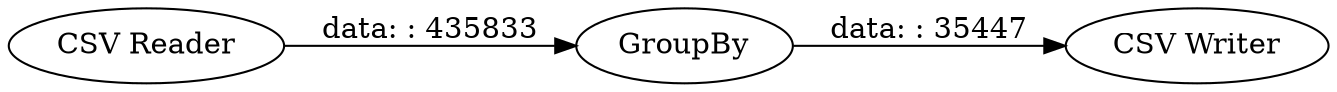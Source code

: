digraph {
	"4649015302137072446_2" [label=GroupBy]
	"4649015302137072446_3" [label="CSV Writer"]
	"4649015302137072446_1" [label="CSV Reader"]
	"4649015302137072446_1" -> "4649015302137072446_2" [label="data: : 435833"]
	"4649015302137072446_2" -> "4649015302137072446_3" [label="data: : 35447"]
	rankdir=LR
}

